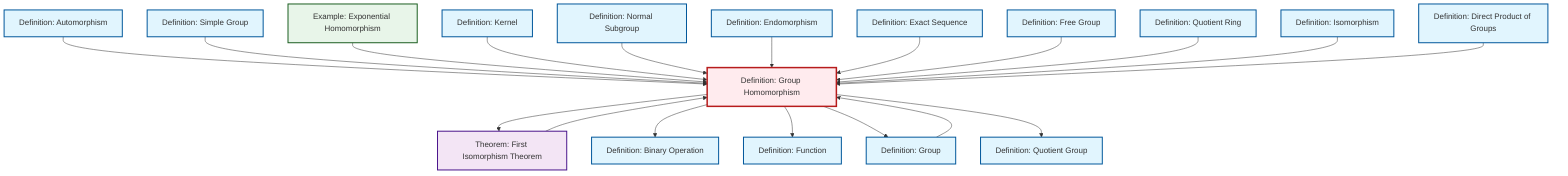 graph TD
    classDef definition fill:#e1f5fe,stroke:#01579b,stroke-width:2px
    classDef theorem fill:#f3e5f5,stroke:#4a148c,stroke-width:2px
    classDef axiom fill:#fff3e0,stroke:#e65100,stroke-width:2px
    classDef example fill:#e8f5e9,stroke:#1b5e20,stroke-width:2px
    classDef current fill:#ffebee,stroke:#b71c1c,stroke-width:3px
    def-binary-operation["Definition: Binary Operation"]:::definition
    def-exact-sequence["Definition: Exact Sequence"]:::definition
    def-kernel["Definition: Kernel"]:::definition
    def-endomorphism["Definition: Endomorphism"]:::definition
    def-normal-subgroup["Definition: Normal Subgroup"]:::definition
    def-function["Definition: Function"]:::definition
    ex-exponential-homomorphism["Example: Exponential Homomorphism"]:::example
    def-isomorphism["Definition: Isomorphism"]:::definition
    def-direct-product["Definition: Direct Product of Groups"]:::definition
    def-quotient-ring["Definition: Quotient Ring"]:::definition
    def-free-group["Definition: Free Group"]:::definition
    def-simple-group["Definition: Simple Group"]:::definition
    def-quotient-group["Definition: Quotient Group"]:::definition
    thm-first-isomorphism["Theorem: First Isomorphism Theorem"]:::theorem
    def-automorphism["Definition: Automorphism"]:::definition
    def-homomorphism["Definition: Group Homomorphism"]:::definition
    def-group["Definition: Group"]:::definition
    def-homomorphism --> thm-first-isomorphism
    def-automorphism --> def-homomorphism
    def-simple-group --> def-homomorphism
    ex-exponential-homomorphism --> def-homomorphism
    def-kernel --> def-homomorphism
    def-homomorphism --> def-binary-operation
    def-normal-subgroup --> def-homomorphism
    def-endomorphism --> def-homomorphism
    def-homomorphism --> def-function
    def-exact-sequence --> def-homomorphism
    def-free-group --> def-homomorphism
    def-quotient-ring --> def-homomorphism
    def-isomorphism --> def-homomorphism
    def-direct-product --> def-homomorphism
    def-homomorphism --> def-group
    def-group --> def-homomorphism
    def-homomorphism --> def-quotient-group
    thm-first-isomorphism --> def-homomorphism
    class def-homomorphism current
